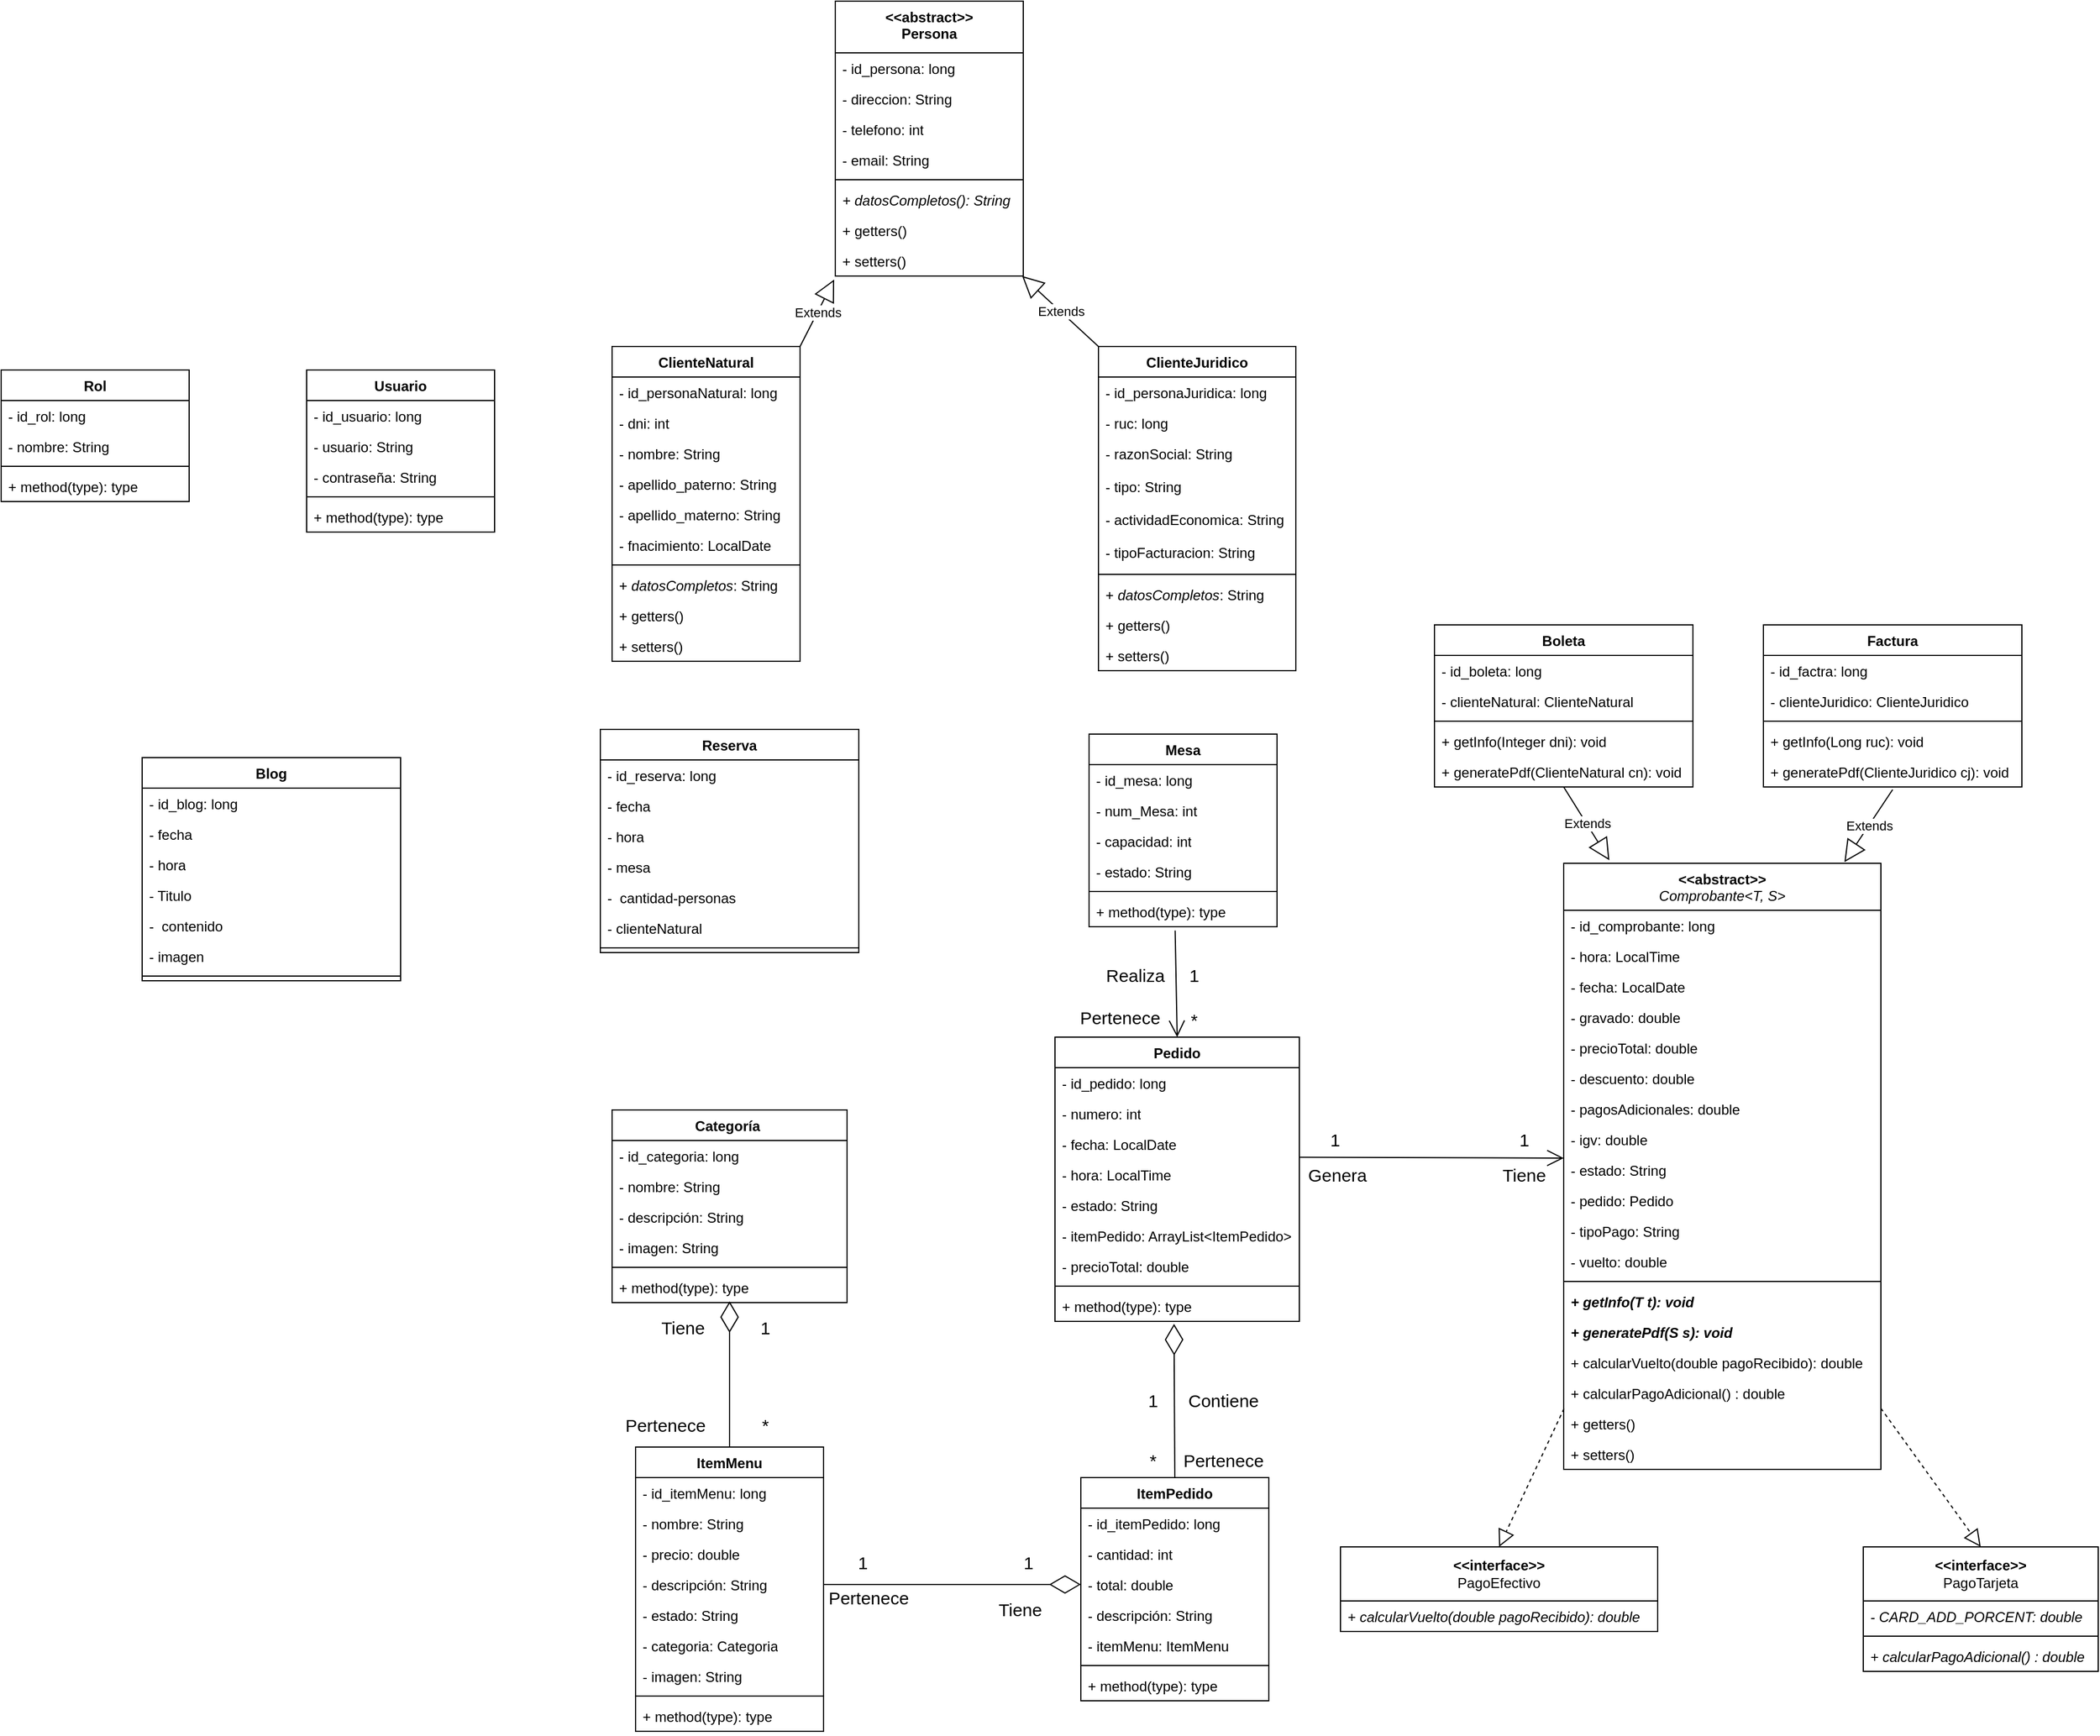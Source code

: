 <mxfile version="24.9.0">
  <diagram name="Página-1" id="WCnMgOE7KUm1dGn3Zfiw">
    <mxGraphModel dx="-2630" dy="-736" grid="1" gridSize="10" guides="1" tooltips="1" connect="1" arrows="1" fold="1" page="1" pageScale="1" pageWidth="827" pageHeight="1169" math="0" shadow="0">
      <root>
        <mxCell id="0" />
        <mxCell id="1" parent="0" />
        <mxCell id="qxjs8HYVO15DPtjFR_uL-2" value="Mesa" style="swimlane;fontStyle=1;align=center;verticalAlign=top;childLayout=stackLayout;horizontal=1;startSize=26;horizontalStack=0;resizeParent=1;resizeParentMax=0;resizeLast=0;collapsible=1;marginBottom=0;whiteSpace=wrap;html=1;" parent="1" vertex="1">
          <mxGeometry x="4786" y="2660" width="160" height="164" as="geometry" />
        </mxCell>
        <mxCell id="BECg5I7x5I3lN43DVKFE-36" value="- id_mesa: long" style="text;strokeColor=none;fillColor=none;align=left;verticalAlign=top;spacingLeft=4;spacingRight=4;overflow=hidden;rotatable=0;points=[[0,0.5],[1,0.5]];portConstraint=eastwest;whiteSpace=wrap;html=1;" parent="qxjs8HYVO15DPtjFR_uL-2" vertex="1">
          <mxGeometry y="26" width="160" height="26" as="geometry" />
        </mxCell>
        <mxCell id="qxjs8HYVO15DPtjFR_uL-3" value="- num_Mesa: int" style="text;strokeColor=none;fillColor=none;align=left;verticalAlign=top;spacingLeft=4;spacingRight=4;overflow=hidden;rotatable=0;points=[[0,0.5],[1,0.5]];portConstraint=eastwest;whiteSpace=wrap;html=1;" parent="qxjs8HYVO15DPtjFR_uL-2" vertex="1">
          <mxGeometry y="52" width="160" height="26" as="geometry" />
        </mxCell>
        <mxCell id="qxjs8HYVO15DPtjFR_uL-4" value="- capacidad: int" style="text;strokeColor=none;fillColor=none;align=left;verticalAlign=top;spacingLeft=4;spacingRight=4;overflow=hidden;rotatable=0;points=[[0,0.5],[1,0.5]];portConstraint=eastwest;whiteSpace=wrap;html=1;" parent="qxjs8HYVO15DPtjFR_uL-2" vertex="1">
          <mxGeometry y="78" width="160" height="26" as="geometry" />
        </mxCell>
        <mxCell id="qxjs8HYVO15DPtjFR_uL-5" value="- estado: String" style="text;strokeColor=none;fillColor=none;align=left;verticalAlign=top;spacingLeft=4;spacingRight=4;overflow=hidden;rotatable=0;points=[[0,0.5],[1,0.5]];portConstraint=eastwest;whiteSpace=wrap;html=1;" parent="qxjs8HYVO15DPtjFR_uL-2" vertex="1">
          <mxGeometry y="104" width="160" height="26" as="geometry" />
        </mxCell>
        <mxCell id="qxjs8HYVO15DPtjFR_uL-6" value="" style="line;strokeWidth=1;fillColor=none;align=left;verticalAlign=middle;spacingTop=-1;spacingLeft=3;spacingRight=3;rotatable=0;labelPosition=right;points=[];portConstraint=eastwest;strokeColor=inherit;" parent="qxjs8HYVO15DPtjFR_uL-2" vertex="1">
          <mxGeometry y="130" width="160" height="8" as="geometry" />
        </mxCell>
        <mxCell id="qxjs8HYVO15DPtjFR_uL-7" value="+ method(type): type" style="text;strokeColor=none;fillColor=none;align=left;verticalAlign=top;spacingLeft=4;spacingRight=4;overflow=hidden;rotatable=0;points=[[0,0.5],[1,0.5]];portConstraint=eastwest;whiteSpace=wrap;html=1;" parent="qxjs8HYVO15DPtjFR_uL-2" vertex="1">
          <mxGeometry y="138" width="160" height="26" as="geometry" />
        </mxCell>
        <mxCell id="qxjs8HYVO15DPtjFR_uL-36" value="Categoría&amp;nbsp;" style="swimlane;fontStyle=1;align=center;verticalAlign=top;childLayout=stackLayout;horizontal=1;startSize=26;horizontalStack=0;resizeParent=1;resizeParentMax=0;resizeLast=0;collapsible=1;marginBottom=0;whiteSpace=wrap;html=1;" parent="1" vertex="1">
          <mxGeometry x="4380" y="2980" width="200" height="164" as="geometry" />
        </mxCell>
        <mxCell id="BECg5I7x5I3lN43DVKFE-38" value="- id_categoria: long" style="text;strokeColor=none;fillColor=none;align=left;verticalAlign=top;spacingLeft=4;spacingRight=4;overflow=hidden;rotatable=0;points=[[0,0.5],[1,0.5]];portConstraint=eastwest;whiteSpace=wrap;html=1;" parent="qxjs8HYVO15DPtjFR_uL-36" vertex="1">
          <mxGeometry y="26" width="200" height="26" as="geometry" />
        </mxCell>
        <mxCell id="qxjs8HYVO15DPtjFR_uL-37" value="- nombre: String" style="text;strokeColor=none;fillColor=none;align=left;verticalAlign=top;spacingLeft=4;spacingRight=4;overflow=hidden;rotatable=0;points=[[0,0.5],[1,0.5]];portConstraint=eastwest;whiteSpace=wrap;html=1;" parent="qxjs8HYVO15DPtjFR_uL-36" vertex="1">
          <mxGeometry y="52" width="200" height="26" as="geometry" />
        </mxCell>
        <mxCell id="qxjs8HYVO15DPtjFR_uL-38" value="- descripción: String" style="text;strokeColor=none;fillColor=none;align=left;verticalAlign=top;spacingLeft=4;spacingRight=4;overflow=hidden;rotatable=0;points=[[0,0.5],[1,0.5]];portConstraint=eastwest;whiteSpace=wrap;html=1;" parent="qxjs8HYVO15DPtjFR_uL-36" vertex="1">
          <mxGeometry y="78" width="200" height="26" as="geometry" />
        </mxCell>
        <mxCell id="qxjs8HYVO15DPtjFR_uL-39" value="- imagen: String" style="text;strokeColor=none;fillColor=none;align=left;verticalAlign=top;spacingLeft=4;spacingRight=4;overflow=hidden;rotatable=0;points=[[0,0.5],[1,0.5]];portConstraint=eastwest;whiteSpace=wrap;html=1;" parent="qxjs8HYVO15DPtjFR_uL-36" vertex="1">
          <mxGeometry y="104" width="200" height="26" as="geometry" />
        </mxCell>
        <mxCell id="qxjs8HYVO15DPtjFR_uL-41" value="" style="line;strokeWidth=1;fillColor=none;align=left;verticalAlign=middle;spacingTop=-1;spacingLeft=3;spacingRight=3;rotatable=0;labelPosition=right;points=[];portConstraint=eastwest;strokeColor=inherit;" parent="qxjs8HYVO15DPtjFR_uL-36" vertex="1">
          <mxGeometry y="130" width="200" height="8" as="geometry" />
        </mxCell>
        <mxCell id="qxjs8HYVO15DPtjFR_uL-42" value="+ method(type): type" style="text;strokeColor=none;fillColor=none;align=left;verticalAlign=top;spacingLeft=4;spacingRight=4;overflow=hidden;rotatable=0;points=[[0,0.5],[1,0.5]];portConstraint=eastwest;whiteSpace=wrap;html=1;" parent="qxjs8HYVO15DPtjFR_uL-36" vertex="1">
          <mxGeometry y="138" width="200" height="26" as="geometry" />
        </mxCell>
        <mxCell id="qxjs8HYVO15DPtjFR_uL-43" value="ItemMenu" style="swimlane;fontStyle=1;align=center;verticalAlign=top;childLayout=stackLayout;horizontal=1;startSize=26;horizontalStack=0;resizeParent=1;resizeParentMax=0;resizeLast=0;collapsible=1;marginBottom=0;whiteSpace=wrap;html=1;" parent="1" vertex="1">
          <mxGeometry x="4400" y="3267" width="160" height="242" as="geometry" />
        </mxCell>
        <mxCell id="BECg5I7x5I3lN43DVKFE-39" value="- id_itemMenu: long" style="text;strokeColor=none;fillColor=none;align=left;verticalAlign=top;spacingLeft=4;spacingRight=4;overflow=hidden;rotatable=0;points=[[0,0.5],[1,0.5]];portConstraint=eastwest;whiteSpace=wrap;html=1;" parent="qxjs8HYVO15DPtjFR_uL-43" vertex="1">
          <mxGeometry y="26" width="160" height="26" as="geometry" />
        </mxCell>
        <mxCell id="qxjs8HYVO15DPtjFR_uL-44" value="- nombre: String" style="text;strokeColor=none;fillColor=none;align=left;verticalAlign=top;spacingLeft=4;spacingRight=4;overflow=hidden;rotatable=0;points=[[0,0.5],[1,0.5]];portConstraint=eastwest;whiteSpace=wrap;html=1;" parent="qxjs8HYVO15DPtjFR_uL-43" vertex="1">
          <mxGeometry y="52" width="160" height="26" as="geometry" />
        </mxCell>
        <mxCell id="qxjs8HYVO15DPtjFR_uL-45" value="- precio: double" style="text;strokeColor=none;fillColor=none;align=left;verticalAlign=top;spacingLeft=4;spacingRight=4;overflow=hidden;rotatable=0;points=[[0,0.5],[1,0.5]];portConstraint=eastwest;whiteSpace=wrap;html=1;" parent="qxjs8HYVO15DPtjFR_uL-43" vertex="1">
          <mxGeometry y="78" width="160" height="26" as="geometry" />
        </mxCell>
        <mxCell id="qxjs8HYVO15DPtjFR_uL-46" value="- descripción: String" style="text;strokeColor=none;fillColor=none;align=left;verticalAlign=top;spacingLeft=4;spacingRight=4;overflow=hidden;rotatable=0;points=[[0,0.5],[1,0.5]];portConstraint=eastwest;whiteSpace=wrap;html=1;" parent="qxjs8HYVO15DPtjFR_uL-43" vertex="1">
          <mxGeometry y="104" width="160" height="26" as="geometry" />
        </mxCell>
        <mxCell id="K_Ksfu4VO-yajQxjg92I-1" value="- estado: String" style="text;strokeColor=none;fillColor=none;align=left;verticalAlign=top;spacingLeft=4;spacingRight=4;overflow=hidden;rotatable=0;points=[[0,0.5],[1,0.5]];portConstraint=eastwest;whiteSpace=wrap;html=1;" parent="qxjs8HYVO15DPtjFR_uL-43" vertex="1">
          <mxGeometry y="130" width="160" height="26" as="geometry" />
        </mxCell>
        <mxCell id="BECg5I7x5I3lN43DVKFE-1" value="- categoria: Categoria" style="text;strokeColor=none;fillColor=none;align=left;verticalAlign=top;spacingLeft=4;spacingRight=4;overflow=hidden;rotatable=0;points=[[0,0.5],[1,0.5]];portConstraint=eastwest;whiteSpace=wrap;html=1;" parent="qxjs8HYVO15DPtjFR_uL-43" vertex="1">
          <mxGeometry y="156" width="160" height="26" as="geometry" />
        </mxCell>
        <mxCell id="qxjs8HYVO15DPtjFR_uL-47" value="- imagen: String" style="text;strokeColor=none;fillColor=none;align=left;verticalAlign=top;spacingLeft=4;spacingRight=4;overflow=hidden;rotatable=0;points=[[0,0.5],[1,0.5]];portConstraint=eastwest;whiteSpace=wrap;html=1;" parent="qxjs8HYVO15DPtjFR_uL-43" vertex="1">
          <mxGeometry y="182" width="160" height="26" as="geometry" />
        </mxCell>
        <mxCell id="qxjs8HYVO15DPtjFR_uL-48" value="" style="line;strokeWidth=1;fillColor=none;align=left;verticalAlign=middle;spacingTop=-1;spacingLeft=3;spacingRight=3;rotatable=0;labelPosition=right;points=[];portConstraint=eastwest;strokeColor=inherit;" parent="qxjs8HYVO15DPtjFR_uL-43" vertex="1">
          <mxGeometry y="208" width="160" height="8" as="geometry" />
        </mxCell>
        <mxCell id="qxjs8HYVO15DPtjFR_uL-49" value="+ method(type): type" style="text;strokeColor=none;fillColor=none;align=left;verticalAlign=top;spacingLeft=4;spacingRight=4;overflow=hidden;rotatable=0;points=[[0,0.5],[1,0.5]];portConstraint=eastwest;whiteSpace=wrap;html=1;" parent="qxjs8HYVO15DPtjFR_uL-43" vertex="1">
          <mxGeometry y="216" width="160" height="26" as="geometry" />
        </mxCell>
        <mxCell id="qxjs8HYVO15DPtjFR_uL-50" value="" style="endArrow=diamondThin;endFill=0;endSize=24;html=1;rounded=0;exitX=0.5;exitY=0;exitDx=0;exitDy=0;entryX=0.5;entryY=0.955;entryDx=0;entryDy=0;entryPerimeter=0;" parent="1" source="qxjs8HYVO15DPtjFR_uL-43" target="qxjs8HYVO15DPtjFR_uL-42" edge="1">
          <mxGeometry width="160" relative="1" as="geometry">
            <mxPoint x="5275" y="3074" as="sourcePoint" />
            <mxPoint x="4480" y="3144" as="targetPoint" />
          </mxGeometry>
        </mxCell>
        <mxCell id="qxjs8HYVO15DPtjFR_uL-51" value="ItemPedido" style="swimlane;fontStyle=1;align=center;verticalAlign=top;childLayout=stackLayout;horizontal=1;startSize=26;horizontalStack=0;resizeParent=1;resizeParentMax=0;resizeLast=0;collapsible=1;marginBottom=0;whiteSpace=wrap;html=1;" parent="1" vertex="1">
          <mxGeometry x="4779" y="3293" width="160" height="190" as="geometry" />
        </mxCell>
        <mxCell id="BECg5I7x5I3lN43DVKFE-40" value="- id_itemPedido: long" style="text;strokeColor=none;fillColor=none;align=left;verticalAlign=top;spacingLeft=4;spacingRight=4;overflow=hidden;rotatable=0;points=[[0,0.5],[1,0.5]];portConstraint=eastwest;whiteSpace=wrap;html=1;" parent="qxjs8HYVO15DPtjFR_uL-51" vertex="1">
          <mxGeometry y="26" width="160" height="26" as="geometry" />
        </mxCell>
        <mxCell id="qxjs8HYVO15DPtjFR_uL-52" value="- cantidad: int" style="text;strokeColor=none;fillColor=none;align=left;verticalAlign=top;spacingLeft=4;spacingRight=4;overflow=hidden;rotatable=0;points=[[0,0.5],[1,0.5]];portConstraint=eastwest;whiteSpace=wrap;html=1;" parent="qxjs8HYVO15DPtjFR_uL-51" vertex="1">
          <mxGeometry y="52" width="160" height="26" as="geometry" />
        </mxCell>
        <mxCell id="qxjs8HYVO15DPtjFR_uL-53" value="- total: double" style="text;strokeColor=none;fillColor=none;align=left;verticalAlign=top;spacingLeft=4;spacingRight=4;overflow=hidden;rotatable=0;points=[[0,0.5],[1,0.5]];portConstraint=eastwest;whiteSpace=wrap;html=1;" parent="qxjs8HYVO15DPtjFR_uL-51" vertex="1">
          <mxGeometry y="78" width="160" height="26" as="geometry" />
        </mxCell>
        <mxCell id="qxjs8HYVO15DPtjFR_uL-54" value="- descripción: String" style="text;strokeColor=none;fillColor=none;align=left;verticalAlign=top;spacingLeft=4;spacingRight=4;overflow=hidden;rotatable=0;points=[[0,0.5],[1,0.5]];portConstraint=eastwest;whiteSpace=wrap;html=1;" parent="qxjs8HYVO15DPtjFR_uL-51" vertex="1">
          <mxGeometry y="104" width="160" height="26" as="geometry" />
        </mxCell>
        <mxCell id="qxjs8HYVO15DPtjFR_uL-55" value="- itemMenu: ItemMenu" style="text;strokeColor=none;fillColor=none;align=left;verticalAlign=top;spacingLeft=4;spacingRight=4;overflow=hidden;rotatable=0;points=[[0,0.5],[1,0.5]];portConstraint=eastwest;whiteSpace=wrap;html=1;" parent="qxjs8HYVO15DPtjFR_uL-51" vertex="1">
          <mxGeometry y="130" width="160" height="26" as="geometry" />
        </mxCell>
        <mxCell id="qxjs8HYVO15DPtjFR_uL-56" value="" style="line;strokeWidth=1;fillColor=none;align=left;verticalAlign=middle;spacingTop=-1;spacingLeft=3;spacingRight=3;rotatable=0;labelPosition=right;points=[];portConstraint=eastwest;strokeColor=inherit;" parent="qxjs8HYVO15DPtjFR_uL-51" vertex="1">
          <mxGeometry y="156" width="160" height="8" as="geometry" />
        </mxCell>
        <mxCell id="qxjs8HYVO15DPtjFR_uL-57" value="+ method(type): type" style="text;strokeColor=none;fillColor=none;align=left;verticalAlign=top;spacingLeft=4;spacingRight=4;overflow=hidden;rotatable=0;points=[[0,0.5],[1,0.5]];portConstraint=eastwest;whiteSpace=wrap;html=1;" parent="qxjs8HYVO15DPtjFR_uL-51" vertex="1">
          <mxGeometry y="164" width="160" height="26" as="geometry" />
        </mxCell>
        <mxCell id="qxjs8HYVO15DPtjFR_uL-58" value="" style="endArrow=diamondThin;endFill=0;endSize=24;html=1;rounded=0;entryX=0;entryY=0.5;entryDx=0;entryDy=0;exitX=1;exitY=0.5;exitDx=0;exitDy=0;" parent="1" source="qxjs8HYVO15DPtjFR_uL-46" target="qxjs8HYVO15DPtjFR_uL-53" edge="1">
          <mxGeometry width="160" relative="1" as="geometry">
            <mxPoint x="4710" y="3384" as="sourcePoint" />
            <mxPoint x="5365" y="3124" as="targetPoint" />
          </mxGeometry>
        </mxCell>
        <mxCell id="qxjs8HYVO15DPtjFR_uL-59" value="Pedido" style="swimlane;fontStyle=1;align=center;verticalAlign=top;childLayout=stackLayout;horizontal=1;startSize=26;horizontalStack=0;resizeParent=1;resizeParentMax=0;resizeLast=0;collapsible=1;marginBottom=0;whiteSpace=wrap;html=1;" parent="1" vertex="1">
          <mxGeometry x="4757" y="2918" width="208" height="242" as="geometry" />
        </mxCell>
        <mxCell id="BECg5I7x5I3lN43DVKFE-41" value="- id_pedido: long" style="text;strokeColor=none;fillColor=none;align=left;verticalAlign=top;spacingLeft=4;spacingRight=4;overflow=hidden;rotatable=0;points=[[0,0.5],[1,0.5]];portConstraint=eastwest;whiteSpace=wrap;html=1;" parent="qxjs8HYVO15DPtjFR_uL-59" vertex="1">
          <mxGeometry y="26" width="208" height="26" as="geometry" />
        </mxCell>
        <mxCell id="qxjs8HYVO15DPtjFR_uL-60" value="- numero: int" style="text;strokeColor=none;fillColor=none;align=left;verticalAlign=top;spacingLeft=4;spacingRight=4;overflow=hidden;rotatable=0;points=[[0,0.5],[1,0.5]];portConstraint=eastwest;whiteSpace=wrap;html=1;" parent="qxjs8HYVO15DPtjFR_uL-59" vertex="1">
          <mxGeometry y="52" width="208" height="26" as="geometry" />
        </mxCell>
        <mxCell id="qxjs8HYVO15DPtjFR_uL-61" value="- fecha: LocalDate" style="text;strokeColor=none;fillColor=none;align=left;verticalAlign=top;spacingLeft=4;spacingRight=4;overflow=hidden;rotatable=0;points=[[0,0.5],[1,0.5]];portConstraint=eastwest;whiteSpace=wrap;html=1;" parent="qxjs8HYVO15DPtjFR_uL-59" vertex="1">
          <mxGeometry y="78" width="208" height="26" as="geometry" />
        </mxCell>
        <mxCell id="BECg5I7x5I3lN43DVKFE-32" value="- hora: LocalTime" style="text;strokeColor=none;fillColor=none;align=left;verticalAlign=top;spacingLeft=4;spacingRight=4;overflow=hidden;rotatable=0;points=[[0,0.5],[1,0.5]];portConstraint=eastwest;whiteSpace=wrap;html=1;" parent="qxjs8HYVO15DPtjFR_uL-59" vertex="1">
          <mxGeometry y="104" width="208" height="26" as="geometry" />
        </mxCell>
        <mxCell id="qxjs8HYVO15DPtjFR_uL-62" value="- estado: String" style="text;strokeColor=none;fillColor=none;align=left;verticalAlign=top;spacingLeft=4;spacingRight=4;overflow=hidden;rotatable=0;points=[[0,0.5],[1,0.5]];portConstraint=eastwest;whiteSpace=wrap;html=1;" parent="qxjs8HYVO15DPtjFR_uL-59" vertex="1">
          <mxGeometry y="130" width="208" height="26" as="geometry" />
        </mxCell>
        <mxCell id="qxjs8HYVO15DPtjFR_uL-63" value="- itemPedido: ArrayList&amp;lt;ItemPedido&amp;gt;" style="text;strokeColor=none;fillColor=none;align=left;verticalAlign=top;spacingLeft=4;spacingRight=4;overflow=hidden;rotatable=0;points=[[0,0.5],[1,0.5]];portConstraint=eastwest;whiteSpace=wrap;html=1;" parent="qxjs8HYVO15DPtjFR_uL-59" vertex="1">
          <mxGeometry y="156" width="208" height="26" as="geometry" />
        </mxCell>
        <mxCell id="qxjs8HYVO15DPtjFR_uL-64" value="- precioTotal: double" style="text;strokeColor=none;fillColor=none;align=left;verticalAlign=top;spacingLeft=4;spacingRight=4;overflow=hidden;rotatable=0;points=[[0,0.5],[1,0.5]];portConstraint=eastwest;whiteSpace=wrap;html=1;" parent="qxjs8HYVO15DPtjFR_uL-59" vertex="1">
          <mxGeometry y="182" width="208" height="26" as="geometry" />
        </mxCell>
        <mxCell id="qxjs8HYVO15DPtjFR_uL-68" value="" style="line;strokeWidth=1;fillColor=none;align=left;verticalAlign=middle;spacingTop=-1;spacingLeft=3;spacingRight=3;rotatable=0;labelPosition=right;points=[];portConstraint=eastwest;strokeColor=inherit;" parent="qxjs8HYVO15DPtjFR_uL-59" vertex="1">
          <mxGeometry y="208" width="208" height="8" as="geometry" />
        </mxCell>
        <mxCell id="qxjs8HYVO15DPtjFR_uL-69" value="+ method(type): type" style="text;strokeColor=none;fillColor=none;align=left;verticalAlign=top;spacingLeft=4;spacingRight=4;overflow=hidden;rotatable=0;points=[[0,0.5],[1,0.5]];portConstraint=eastwest;whiteSpace=wrap;html=1;" parent="qxjs8HYVO15DPtjFR_uL-59" vertex="1">
          <mxGeometry y="216" width="208" height="26" as="geometry" />
        </mxCell>
        <mxCell id="qxjs8HYVO15DPtjFR_uL-84" value="" style="endArrow=diamondThin;endFill=0;endSize=24;html=1;rounded=0;entryX=0.487;entryY=1.08;entryDx=0;entryDy=0;entryPerimeter=0;exitX=0.5;exitY=0;exitDx=0;exitDy=0;" parent="1" source="qxjs8HYVO15DPtjFR_uL-51" target="qxjs8HYVO15DPtjFR_uL-69" edge="1">
          <mxGeometry width="160" relative="1" as="geometry">
            <mxPoint x="5053" y="3216" as="sourcePoint" />
            <mxPoint x="4895" y="3216" as="targetPoint" />
          </mxGeometry>
        </mxCell>
        <mxCell id="qxjs8HYVO15DPtjFR_uL-85" value="" style="endArrow=open;endFill=1;endSize=12;html=1;rounded=0;exitX=0.998;exitY=0.932;exitDx=0;exitDy=0;entryX=0;entryY=0.114;entryDx=0;entryDy=0;entryPerimeter=0;exitPerimeter=0;" parent="1" source="qxjs8HYVO15DPtjFR_uL-61" target="kS3rlT_N1TweqgwgZC3k-108" edge="1">
          <mxGeometry width="160" relative="1" as="geometry">
            <mxPoint x="5110" y="3020" as="sourcePoint" />
            <mxPoint x="5120" y="3062" as="targetPoint" />
          </mxGeometry>
        </mxCell>
        <mxCell id="qxjs8HYVO15DPtjFR_uL-90" value="Tiene" style="text;html=1;align=center;verticalAlign=middle;resizable=0;points=[];autosize=1;strokeColor=none;fillColor=none;strokeWidth=3;fontSize=15;" parent="1" vertex="1">
          <mxGeometry x="4410" y="3150" width="60" height="30" as="geometry" />
        </mxCell>
        <mxCell id="qxjs8HYVO15DPtjFR_uL-91" value="1" style="text;html=1;align=center;verticalAlign=middle;resizable=0;points=[];autosize=1;strokeColor=none;fillColor=none;strokeWidth=3;fontSize=15;" parent="1" vertex="1">
          <mxGeometry x="4495" y="3150" width="30" height="30" as="geometry" />
        </mxCell>
        <mxCell id="qxjs8HYVO15DPtjFR_uL-92" value="Pertenece" style="text;html=1;align=center;verticalAlign=middle;resizable=0;points=[];autosize=1;strokeColor=none;fillColor=none;strokeWidth=3;fontSize=15;" parent="1" vertex="1">
          <mxGeometry x="4380" y="3233" width="90" height="30" as="geometry" />
        </mxCell>
        <mxCell id="qxjs8HYVO15DPtjFR_uL-93" value="*" style="text;html=1;align=center;verticalAlign=middle;resizable=0;points=[];autosize=1;strokeColor=none;fillColor=none;strokeWidth=3;fontSize=15;" parent="1" vertex="1">
          <mxGeometry x="4495" y="3233" width="30" height="30" as="geometry" />
        </mxCell>
        <mxCell id="qxjs8HYVO15DPtjFR_uL-94" value="Tiene" style="text;html=1;align=center;verticalAlign=middle;resizable=0;points=[];autosize=1;strokeColor=none;fillColor=none;strokeWidth=3;fontSize=15;" parent="1" vertex="1">
          <mxGeometry x="5126" y="3020" width="60" height="30" as="geometry" />
        </mxCell>
        <mxCell id="qxjs8HYVO15DPtjFR_uL-95" value="1" style="text;html=1;align=center;verticalAlign=middle;resizable=0;points=[];autosize=1;strokeColor=none;fillColor=none;strokeWidth=3;fontSize=15;" parent="1" vertex="1">
          <mxGeometry x="5141" y="2990" width="30" height="30" as="geometry" />
        </mxCell>
        <mxCell id="qxjs8HYVO15DPtjFR_uL-96" value="Genera" style="text;html=1;align=center;verticalAlign=middle;resizable=0;points=[];autosize=1;strokeColor=none;fillColor=none;strokeWidth=3;fontSize=15;" parent="1" vertex="1">
          <mxGeometry x="4962" y="3020" width="70" height="30" as="geometry" />
        </mxCell>
        <mxCell id="qxjs8HYVO15DPtjFR_uL-97" value="1" style="text;html=1;align=center;verticalAlign=middle;resizable=0;points=[];autosize=1;strokeColor=none;fillColor=none;strokeWidth=3;fontSize=15;" parent="1" vertex="1">
          <mxGeometry x="4980" y="2990" width="30" height="30" as="geometry" />
        </mxCell>
        <mxCell id="qxjs8HYVO15DPtjFR_uL-98" value="Pertenece" style="text;html=1;align=center;verticalAlign=middle;resizable=0;points=[];autosize=1;strokeColor=none;fillColor=none;strokeWidth=3;fontSize=15;" parent="1" vertex="1">
          <mxGeometry x="4553" y="3380" width="90" height="30" as="geometry" />
        </mxCell>
        <mxCell id="qxjs8HYVO15DPtjFR_uL-99" value="1" style="text;html=1;align=center;verticalAlign=middle;resizable=0;points=[];autosize=1;strokeColor=none;fillColor=none;strokeWidth=3;fontSize=15;" parent="1" vertex="1">
          <mxGeometry x="4578" y="3350" width="30" height="30" as="geometry" />
        </mxCell>
        <mxCell id="qxjs8HYVO15DPtjFR_uL-100" value="Tiene" style="text;html=1;align=center;verticalAlign=middle;resizable=0;points=[];autosize=1;strokeColor=none;fillColor=none;strokeWidth=3;fontSize=15;" parent="1" vertex="1">
          <mxGeometry x="4697" y="3390" width="60" height="30" as="geometry" />
        </mxCell>
        <mxCell id="qxjs8HYVO15DPtjFR_uL-101" value="1" style="text;html=1;align=center;verticalAlign=middle;resizable=0;points=[];autosize=1;strokeColor=none;fillColor=none;strokeWidth=3;fontSize=15;" parent="1" vertex="1">
          <mxGeometry x="4719" y="3350" width="30" height="30" as="geometry" />
        </mxCell>
        <mxCell id="qxjs8HYVO15DPtjFR_uL-102" value="Pertenece" style="text;html=1;align=center;verticalAlign=middle;resizable=0;points=[];autosize=1;strokeColor=none;fillColor=none;strokeWidth=3;fontSize=15;" parent="1" vertex="1">
          <mxGeometry x="4855" y="3263" width="90" height="30" as="geometry" />
        </mxCell>
        <mxCell id="qxjs8HYVO15DPtjFR_uL-103" value="*" style="text;html=1;align=center;verticalAlign=middle;resizable=0;points=[];autosize=1;strokeColor=none;fillColor=none;strokeWidth=3;fontSize=15;" parent="1" vertex="1">
          <mxGeometry x="4825" y="3263" width="30" height="30" as="geometry" />
        </mxCell>
        <mxCell id="qxjs8HYVO15DPtjFR_uL-104" value="1" style="text;html=1;align=center;verticalAlign=middle;resizable=0;points=[];autosize=1;strokeColor=none;fillColor=none;strokeWidth=3;fontSize=15;" parent="1" vertex="1">
          <mxGeometry x="4825" y="3212" width="30" height="30" as="geometry" />
        </mxCell>
        <mxCell id="qxjs8HYVO15DPtjFR_uL-105" value="Contiene" style="text;html=1;align=center;verticalAlign=middle;resizable=0;points=[];autosize=1;strokeColor=none;fillColor=none;strokeWidth=3;fontSize=15;" parent="1" vertex="1">
          <mxGeometry x="4860" y="3212" width="80" height="30" as="geometry" />
        </mxCell>
        <mxCell id="qxjs8HYVO15DPtjFR_uL-106" value="Pertenece" style="text;html=1;align=center;verticalAlign=middle;resizable=0;points=[];autosize=1;strokeColor=none;fillColor=none;strokeWidth=3;fontSize=15;" parent="1" vertex="1">
          <mxGeometry x="4767" y="2886" width="90" height="30" as="geometry" />
        </mxCell>
        <mxCell id="qxjs8HYVO15DPtjFR_uL-107" value="*" style="text;html=1;align=center;verticalAlign=middle;resizable=0;points=[];autosize=1;strokeColor=none;fillColor=none;strokeWidth=3;fontSize=15;" parent="1" vertex="1">
          <mxGeometry x="4860" y="2888" width="30" height="30" as="geometry" />
        </mxCell>
        <mxCell id="qxjs8HYVO15DPtjFR_uL-108" value="Realiza" style="text;html=1;align=center;verticalAlign=middle;resizable=0;points=[];autosize=1;strokeColor=none;fillColor=none;strokeWidth=3;fontSize=15;" parent="1" vertex="1">
          <mxGeometry x="4790" y="2850" width="70" height="30" as="geometry" />
        </mxCell>
        <mxCell id="qxjs8HYVO15DPtjFR_uL-109" value="1" style="text;html=1;align=center;verticalAlign=middle;resizable=0;points=[];autosize=1;strokeColor=none;fillColor=none;strokeWidth=3;fontSize=15;" parent="1" vertex="1">
          <mxGeometry x="4860" y="2850" width="30" height="30" as="geometry" />
        </mxCell>
        <mxCell id="kS3rlT_N1TweqgwgZC3k-11" value="&amp;lt;&amp;lt;abstract&amp;gt;&amp;gt;&lt;div&gt;Persona&lt;/div&gt;" style="swimlane;fontStyle=1;align=center;verticalAlign=top;childLayout=stackLayout;horizontal=1;startSize=44;horizontalStack=0;resizeParent=1;resizeParentMax=0;resizeLast=0;collapsible=1;marginBottom=0;whiteSpace=wrap;html=1;" parent="1" vertex="1">
          <mxGeometry x="4570" y="2036" width="160" height="234" as="geometry" />
        </mxCell>
        <mxCell id="kS3rlT_N1TweqgwgZC3k-12" value="- id_persona: long" style="text;strokeColor=none;fillColor=none;align=left;verticalAlign=top;spacingLeft=4;spacingRight=4;overflow=hidden;rotatable=0;points=[[0,0.5],[1,0.5]];portConstraint=eastwest;whiteSpace=wrap;html=1;" parent="kS3rlT_N1TweqgwgZC3k-11" vertex="1">
          <mxGeometry y="44" width="160" height="26" as="geometry" />
        </mxCell>
        <mxCell id="kS3rlT_N1TweqgwgZC3k-17" value="- direccion: String" style="text;strokeColor=none;fillColor=none;align=left;verticalAlign=top;spacingLeft=4;spacingRight=4;overflow=hidden;rotatable=0;points=[[0,0.5],[1,0.5]];portConstraint=eastwest;whiteSpace=wrap;html=1;" parent="kS3rlT_N1TweqgwgZC3k-11" vertex="1">
          <mxGeometry y="70" width="160" height="26" as="geometry" />
        </mxCell>
        <mxCell id="kS3rlT_N1TweqgwgZC3k-19" value="- telefono: int" style="text;strokeColor=none;fillColor=none;align=left;verticalAlign=top;spacingLeft=4;spacingRight=4;overflow=hidden;rotatable=0;points=[[0,0.5],[1,0.5]];portConstraint=eastwest;whiteSpace=wrap;html=1;" parent="kS3rlT_N1TweqgwgZC3k-11" vertex="1">
          <mxGeometry y="96" width="160" height="26" as="geometry" />
        </mxCell>
        <mxCell id="kS3rlT_N1TweqgwgZC3k-20" value="- email: String" style="text;strokeColor=none;fillColor=none;align=left;verticalAlign=top;spacingLeft=4;spacingRight=4;overflow=hidden;rotatable=0;points=[[0,0.5],[1,0.5]];portConstraint=eastwest;whiteSpace=wrap;html=1;" parent="kS3rlT_N1TweqgwgZC3k-11" vertex="1">
          <mxGeometry y="122" width="160" height="26" as="geometry" />
        </mxCell>
        <mxCell id="kS3rlT_N1TweqgwgZC3k-21" value="" style="line;strokeWidth=1;fillColor=none;align=left;verticalAlign=middle;spacingTop=-1;spacingLeft=3;spacingRight=3;rotatable=0;labelPosition=right;points=[];portConstraint=eastwest;strokeColor=inherit;" parent="kS3rlT_N1TweqgwgZC3k-11" vertex="1">
          <mxGeometry y="148" width="160" height="8" as="geometry" />
        </mxCell>
        <mxCell id="kS3rlT_N1TweqgwgZC3k-33" value="&lt;i&gt;+ datosCompletos(): String&lt;/i&gt;" style="text;strokeColor=none;fillColor=none;align=left;verticalAlign=top;spacingLeft=4;spacingRight=4;overflow=hidden;rotatable=0;points=[[0,0.5],[1,0.5]];portConstraint=eastwest;whiteSpace=wrap;html=1;" parent="kS3rlT_N1TweqgwgZC3k-11" vertex="1">
          <mxGeometry y="156" width="160" height="26" as="geometry" />
        </mxCell>
        <mxCell id="kS3rlT_N1TweqgwgZC3k-24" value="+ getters()" style="text;strokeColor=none;fillColor=none;align=left;verticalAlign=top;spacingLeft=4;spacingRight=4;overflow=hidden;rotatable=0;points=[[0,0.5],[1,0.5]];portConstraint=eastwest;whiteSpace=wrap;html=1;" parent="kS3rlT_N1TweqgwgZC3k-11" vertex="1">
          <mxGeometry y="182" width="160" height="26" as="geometry" />
        </mxCell>
        <mxCell id="kS3rlT_N1TweqgwgZC3k-25" value="+ setters()" style="text;strokeColor=none;fillColor=none;align=left;verticalAlign=top;spacingLeft=4;spacingRight=4;overflow=hidden;rotatable=0;points=[[0,0.5],[1,0.5]];portConstraint=eastwest;whiteSpace=wrap;html=1;" parent="kS3rlT_N1TweqgwgZC3k-11" vertex="1">
          <mxGeometry y="208" width="160" height="26" as="geometry" />
        </mxCell>
        <mxCell id="kS3rlT_N1TweqgwgZC3k-26" value="ClienteJuridico" style="swimlane;fontStyle=1;align=center;verticalAlign=top;childLayout=stackLayout;horizontal=1;startSize=26;horizontalStack=0;resizeParent=1;resizeParentMax=0;resizeLast=0;collapsible=1;marginBottom=0;whiteSpace=wrap;html=1;" parent="1" vertex="1">
          <mxGeometry x="4794" y="2330" width="168" height="276" as="geometry" />
        </mxCell>
        <mxCell id="kS3rlT_N1TweqgwgZC3k-27" value="- id_personaJuridica: long" style="text;strokeColor=none;fillColor=none;align=left;verticalAlign=top;spacingLeft=4;spacingRight=4;overflow=hidden;rotatable=0;points=[[0,0.5],[1,0.5]];portConstraint=eastwest;whiteSpace=wrap;html=1;" parent="kS3rlT_N1TweqgwgZC3k-26" vertex="1">
          <mxGeometry y="26" width="168" height="26" as="geometry" />
        </mxCell>
        <mxCell id="kS3rlT_N1TweqgwgZC3k-60" value="- ruc: long" style="text;strokeColor=none;fillColor=none;align=left;verticalAlign=top;spacingLeft=4;spacingRight=4;overflow=hidden;rotatable=0;points=[[0,0.5],[1,0.5]];portConstraint=eastwest;whiteSpace=wrap;html=1;" parent="kS3rlT_N1TweqgwgZC3k-26" vertex="1">
          <mxGeometry y="52" width="168" height="26" as="geometry" />
        </mxCell>
        <mxCell id="kS3rlT_N1TweqgwgZC3k-61" value="- razonSocial: String" style="text;strokeColor=none;fillColor=none;align=left;verticalAlign=top;spacingLeft=4;spacingRight=4;overflow=hidden;rotatable=0;points=[[0,0.5],[1,0.5]];portConstraint=eastwest;whiteSpace=wrap;html=1;" parent="kS3rlT_N1TweqgwgZC3k-26" vertex="1">
          <mxGeometry y="78" width="168" height="28" as="geometry" />
        </mxCell>
        <mxCell id="kS3rlT_N1TweqgwgZC3k-62" value="- tipo: String" style="text;strokeColor=none;fillColor=none;align=left;verticalAlign=top;spacingLeft=4;spacingRight=4;overflow=hidden;rotatable=0;points=[[0,0.5],[1,0.5]];portConstraint=eastwest;whiteSpace=wrap;html=1;" parent="kS3rlT_N1TweqgwgZC3k-26" vertex="1">
          <mxGeometry y="106" width="168" height="28" as="geometry" />
        </mxCell>
        <mxCell id="kS3rlT_N1TweqgwgZC3k-63" value="- actividadEconomica: String" style="text;strokeColor=none;fillColor=none;align=left;verticalAlign=top;spacingLeft=4;spacingRight=4;overflow=hidden;rotatable=0;points=[[0,0.5],[1,0.5]];portConstraint=eastwest;whiteSpace=wrap;html=1;" parent="kS3rlT_N1TweqgwgZC3k-26" vertex="1">
          <mxGeometry y="134" width="168" height="28" as="geometry" />
        </mxCell>
        <mxCell id="kS3rlT_N1TweqgwgZC3k-64" value="- tipoFacturacion: String" style="text;strokeColor=none;fillColor=none;align=left;verticalAlign=top;spacingLeft=4;spacingRight=4;overflow=hidden;rotatable=0;points=[[0,0.5],[1,0.5]];portConstraint=eastwest;whiteSpace=wrap;html=1;" parent="kS3rlT_N1TweqgwgZC3k-26" vertex="1">
          <mxGeometry y="162" width="168" height="28" as="geometry" />
        </mxCell>
        <mxCell id="kS3rlT_N1TweqgwgZC3k-31" value="" style="line;strokeWidth=1;fillColor=none;align=left;verticalAlign=middle;spacingTop=-1;spacingLeft=3;spacingRight=3;rotatable=0;labelPosition=right;points=[];portConstraint=eastwest;strokeColor=inherit;" parent="kS3rlT_N1TweqgwgZC3k-26" vertex="1">
          <mxGeometry y="190" width="168" height="8" as="geometry" />
        </mxCell>
        <mxCell id="kS3rlT_N1TweqgwgZC3k-32" value="+&amp;nbsp;&lt;i&gt;datosCompletos&lt;/i&gt;: String" style="text;strokeColor=none;fillColor=none;align=left;verticalAlign=top;spacingLeft=4;spacingRight=4;overflow=hidden;rotatable=0;points=[[0,0.5],[1,0.5]];portConstraint=eastwest;whiteSpace=wrap;html=1;" parent="kS3rlT_N1TweqgwgZC3k-26" vertex="1">
          <mxGeometry y="198" width="168" height="26" as="geometry" />
        </mxCell>
        <mxCell id="kS3rlT_N1TweqgwgZC3k-65" value="+ getters()" style="text;strokeColor=none;fillColor=none;align=left;verticalAlign=top;spacingLeft=4;spacingRight=4;overflow=hidden;rotatable=0;points=[[0,0.5],[1,0.5]];portConstraint=eastwest;whiteSpace=wrap;html=1;" parent="kS3rlT_N1TweqgwgZC3k-26" vertex="1">
          <mxGeometry y="224" width="168" height="26" as="geometry" />
        </mxCell>
        <mxCell id="kS3rlT_N1TweqgwgZC3k-66" value="+ setters()" style="text;strokeColor=none;fillColor=none;align=left;verticalAlign=top;spacingLeft=4;spacingRight=4;overflow=hidden;rotatable=0;points=[[0,0.5],[1,0.5]];portConstraint=eastwest;whiteSpace=wrap;html=1;" parent="kS3rlT_N1TweqgwgZC3k-26" vertex="1">
          <mxGeometry y="250" width="168" height="26" as="geometry" />
        </mxCell>
        <mxCell id="kS3rlT_N1TweqgwgZC3k-34" value="ClienteNatural" style="swimlane;fontStyle=1;align=center;verticalAlign=top;childLayout=stackLayout;horizontal=1;startSize=26;horizontalStack=0;resizeParent=1;resizeParentMax=0;resizeLast=0;collapsible=1;marginBottom=0;whiteSpace=wrap;html=1;" parent="1" vertex="1">
          <mxGeometry x="4380" y="2330" width="160" height="268" as="geometry" />
        </mxCell>
        <mxCell id="kS3rlT_N1TweqgwgZC3k-35" value="- id_personaNatural: long" style="text;strokeColor=none;fillColor=none;align=left;verticalAlign=top;spacingLeft=4;spacingRight=4;overflow=hidden;rotatable=0;points=[[0,0.5],[1,0.5]];portConstraint=eastwest;whiteSpace=wrap;html=1;" parent="kS3rlT_N1TweqgwgZC3k-34" vertex="1">
          <mxGeometry y="26" width="160" height="26" as="geometry" />
        </mxCell>
        <mxCell id="kS3rlT_N1TweqgwgZC3k-13" value="- dni: int" style="text;strokeColor=none;fillColor=none;align=left;verticalAlign=top;spacingLeft=4;spacingRight=4;overflow=hidden;rotatable=0;points=[[0,0.5],[1,0.5]];portConstraint=eastwest;whiteSpace=wrap;html=1;" parent="kS3rlT_N1TweqgwgZC3k-34" vertex="1">
          <mxGeometry y="52" width="160" height="26" as="geometry" />
        </mxCell>
        <mxCell id="kS3rlT_N1TweqgwgZC3k-14" value="- nombre: String" style="text;strokeColor=none;fillColor=none;align=left;verticalAlign=top;spacingLeft=4;spacingRight=4;overflow=hidden;rotatable=0;points=[[0,0.5],[1,0.5]];portConstraint=eastwest;whiteSpace=wrap;html=1;" parent="kS3rlT_N1TweqgwgZC3k-34" vertex="1">
          <mxGeometry y="78" width="160" height="26" as="geometry" />
        </mxCell>
        <mxCell id="kS3rlT_N1TweqgwgZC3k-15" value="- apellido_paterno: String" style="text;strokeColor=none;fillColor=none;align=left;verticalAlign=top;spacingLeft=4;spacingRight=4;overflow=hidden;rotatable=0;points=[[0,0.5],[1,0.5]];portConstraint=eastwest;whiteSpace=wrap;html=1;" parent="kS3rlT_N1TweqgwgZC3k-34" vertex="1">
          <mxGeometry y="104" width="160" height="26" as="geometry" />
        </mxCell>
        <mxCell id="kS3rlT_N1TweqgwgZC3k-16" value="- apellido_materno: String" style="text;strokeColor=none;fillColor=none;align=left;verticalAlign=top;spacingLeft=4;spacingRight=4;overflow=hidden;rotatable=0;points=[[0,0.5],[1,0.5]];portConstraint=eastwest;whiteSpace=wrap;html=1;" parent="kS3rlT_N1TweqgwgZC3k-34" vertex="1">
          <mxGeometry y="130" width="160" height="26" as="geometry" />
        </mxCell>
        <mxCell id="kS3rlT_N1TweqgwgZC3k-18" value="- fnacimiento: LocalDate" style="text;strokeColor=none;fillColor=none;align=left;verticalAlign=top;spacingLeft=4;spacingRight=4;overflow=hidden;rotatable=0;points=[[0,0.5],[1,0.5]];portConstraint=eastwest;whiteSpace=wrap;html=1;" parent="kS3rlT_N1TweqgwgZC3k-34" vertex="1">
          <mxGeometry y="156" width="160" height="26" as="geometry" />
        </mxCell>
        <mxCell id="kS3rlT_N1TweqgwgZC3k-36" value="" style="line;strokeWidth=1;fillColor=none;align=left;verticalAlign=middle;spacingTop=-1;spacingLeft=3;spacingRight=3;rotatable=0;labelPosition=right;points=[];portConstraint=eastwest;strokeColor=inherit;" parent="kS3rlT_N1TweqgwgZC3k-34" vertex="1">
          <mxGeometry y="182" width="160" height="8" as="geometry" />
        </mxCell>
        <mxCell id="kS3rlT_N1TweqgwgZC3k-37" value="+&amp;nbsp;&lt;i&gt;datosCompletos&lt;/i&gt;: String" style="text;strokeColor=none;fillColor=none;align=left;verticalAlign=top;spacingLeft=4;spacingRight=4;overflow=hidden;rotatable=0;points=[[0,0.5],[1,0.5]];portConstraint=eastwest;whiteSpace=wrap;html=1;" parent="kS3rlT_N1TweqgwgZC3k-34" vertex="1">
          <mxGeometry y="190" width="160" height="26" as="geometry" />
        </mxCell>
        <mxCell id="kS3rlT_N1TweqgwgZC3k-194" value="+ getters()" style="text;strokeColor=none;fillColor=none;align=left;verticalAlign=top;spacingLeft=4;spacingRight=4;overflow=hidden;rotatable=0;points=[[0,0.5],[1,0.5]];portConstraint=eastwest;whiteSpace=wrap;html=1;" parent="kS3rlT_N1TweqgwgZC3k-34" vertex="1">
          <mxGeometry y="216" width="160" height="26" as="geometry" />
        </mxCell>
        <mxCell id="kS3rlT_N1TweqgwgZC3k-195" value="+ setters()" style="text;strokeColor=none;fillColor=none;align=left;verticalAlign=top;spacingLeft=4;spacingRight=4;overflow=hidden;rotatable=0;points=[[0,0.5],[1,0.5]];portConstraint=eastwest;whiteSpace=wrap;html=1;" parent="kS3rlT_N1TweqgwgZC3k-34" vertex="1">
          <mxGeometry y="242" width="160" height="26" as="geometry" />
        </mxCell>
        <mxCell id="kS3rlT_N1TweqgwgZC3k-77" value="Extends" style="endArrow=block;endSize=16;endFill=0;html=1;rounded=0;exitX=1;exitY=0;exitDx=0;exitDy=0;entryX=-0.006;entryY=1.115;entryDx=0;entryDy=0;entryPerimeter=0;" parent="1" source="kS3rlT_N1TweqgwgZC3k-34" target="kS3rlT_N1TweqgwgZC3k-25" edge="1">
          <mxGeometry width="160" relative="1" as="geometry">
            <mxPoint x="4533.5" y="2385" as="sourcePoint" />
            <mxPoint x="4686.5" y="2346" as="targetPoint" />
          </mxGeometry>
        </mxCell>
        <mxCell id="kS3rlT_N1TweqgwgZC3k-80" value="Extends" style="endArrow=block;endSize=16;endFill=0;html=1;rounded=0;exitX=0;exitY=0;exitDx=0;exitDy=0;entryX=0.994;entryY=1;entryDx=0;entryDy=0;entryPerimeter=0;" parent="1" source="kS3rlT_N1TweqgwgZC3k-26" target="kS3rlT_N1TweqgwgZC3k-25" edge="1">
          <mxGeometry width="160" relative="1" as="geometry">
            <mxPoint x="4334" y="2586" as="sourcePoint" />
            <mxPoint x="4384" y="2546" as="targetPoint" />
          </mxGeometry>
        </mxCell>
        <mxCell id="kS3rlT_N1TweqgwgZC3k-100" value="&lt;div&gt;&amp;lt;&amp;lt;abstract&amp;gt;&amp;gt;&lt;/div&gt;&lt;span style=&quot;font-weight: normal;&quot;&gt;&lt;i&gt;Comprobante&lt;/i&gt;&lt;/span&gt;&lt;span style=&quot;font-weight: 400;&quot;&gt;&lt;i&gt;&amp;lt;T, S&amp;gt;&lt;/i&gt;&lt;/span&gt;&lt;div&gt;&lt;br&gt;&lt;/div&gt;" style="swimlane;fontStyle=1;align=center;verticalAlign=top;childLayout=stackLayout;horizontal=1;startSize=40;horizontalStack=0;resizeParent=1;resizeParentMax=0;resizeLast=0;collapsible=1;marginBottom=0;whiteSpace=wrap;html=1;" parent="1" vertex="1">
          <mxGeometry x="5190" y="2770" width="270" height="516" as="geometry" />
        </mxCell>
        <mxCell id="kS3rlT_N1TweqgwgZC3k-101" value="- id_comprobante: long" style="text;strokeColor=none;fillColor=none;align=left;verticalAlign=top;spacingLeft=4;spacingRight=4;overflow=hidden;rotatable=0;points=[[0,0.5],[1,0.5]];portConstraint=eastwest;whiteSpace=wrap;html=1;" parent="kS3rlT_N1TweqgwgZC3k-100" vertex="1">
          <mxGeometry y="40" width="270" height="26" as="geometry" />
        </mxCell>
        <mxCell id="kS3rlT_N1TweqgwgZC3k-102" value="- hora: LocalTime" style="text;strokeColor=none;fillColor=none;align=left;verticalAlign=top;spacingLeft=4;spacingRight=4;overflow=hidden;rotatable=0;points=[[0,0.5],[1,0.5]];portConstraint=eastwest;whiteSpace=wrap;html=1;" parent="kS3rlT_N1TweqgwgZC3k-100" vertex="1">
          <mxGeometry y="66" width="270" height="26" as="geometry" />
        </mxCell>
        <mxCell id="kS3rlT_N1TweqgwgZC3k-103" value="- fecha: LocalDate" style="text;strokeColor=none;fillColor=none;align=left;verticalAlign=top;spacingLeft=4;spacingRight=4;overflow=hidden;rotatable=0;points=[[0,0.5],[1,0.5]];portConstraint=eastwest;whiteSpace=wrap;html=1;" parent="kS3rlT_N1TweqgwgZC3k-100" vertex="1">
          <mxGeometry y="92" width="270" height="26" as="geometry" />
        </mxCell>
        <mxCell id="kS3rlT_N1TweqgwgZC3k-104" value="- gravado: double" style="text;strokeColor=none;fillColor=none;align=left;verticalAlign=top;spacingLeft=4;spacingRight=4;overflow=hidden;rotatable=0;points=[[0,0.5],[1,0.5]];portConstraint=eastwest;whiteSpace=wrap;html=1;" parent="kS3rlT_N1TweqgwgZC3k-100" vertex="1">
          <mxGeometry y="118" width="270" height="26" as="geometry" />
        </mxCell>
        <mxCell id="kS3rlT_N1TweqgwgZC3k-105" value="- precioTotal: double" style="text;strokeColor=none;fillColor=none;align=left;verticalAlign=top;spacingLeft=4;spacingRight=4;overflow=hidden;rotatable=0;points=[[0,0.5],[1,0.5]];portConstraint=eastwest;whiteSpace=wrap;html=1;" parent="kS3rlT_N1TweqgwgZC3k-100" vertex="1">
          <mxGeometry y="144" width="270" height="26" as="geometry" />
        </mxCell>
        <mxCell id="kS3rlT_N1TweqgwgZC3k-106" value="- descuento: double" style="text;strokeColor=none;fillColor=none;align=left;verticalAlign=top;spacingLeft=4;spacingRight=4;overflow=hidden;rotatable=0;points=[[0,0.5],[1,0.5]];portConstraint=eastwest;whiteSpace=wrap;html=1;" parent="kS3rlT_N1TweqgwgZC3k-100" vertex="1">
          <mxGeometry y="170" width="270" height="26" as="geometry" />
        </mxCell>
        <mxCell id="kS3rlT_N1TweqgwgZC3k-140" value="- pagosAdicionales: double" style="text;strokeColor=none;fillColor=none;align=left;verticalAlign=top;spacingLeft=4;spacingRight=4;overflow=hidden;rotatable=0;points=[[0,0.5],[1,0.5]];portConstraint=eastwest;whiteSpace=wrap;html=1;" parent="kS3rlT_N1TweqgwgZC3k-100" vertex="1">
          <mxGeometry y="196" width="270" height="26" as="geometry" />
        </mxCell>
        <mxCell id="kS3rlT_N1TweqgwgZC3k-107" value="- igv: double" style="text;strokeColor=none;fillColor=none;align=left;verticalAlign=top;spacingLeft=4;spacingRight=4;overflow=hidden;rotatable=0;points=[[0,0.5],[1,0.5]];portConstraint=eastwest;whiteSpace=wrap;html=1;" parent="kS3rlT_N1TweqgwgZC3k-100" vertex="1">
          <mxGeometry y="222" width="270" height="26" as="geometry" />
        </mxCell>
        <mxCell id="kS3rlT_N1TweqgwgZC3k-108" value="- estado: String" style="text;strokeColor=none;fillColor=none;align=left;verticalAlign=top;spacingLeft=4;spacingRight=4;overflow=hidden;rotatable=0;points=[[0,0.5],[1,0.5]];portConstraint=eastwest;whiteSpace=wrap;html=1;" parent="kS3rlT_N1TweqgwgZC3k-100" vertex="1">
          <mxGeometry y="248" width="270" height="26" as="geometry" />
        </mxCell>
        <mxCell id="kS3rlT_N1TweqgwgZC3k-109" value="- pedido: Pedido" style="text;strokeColor=none;fillColor=none;align=left;verticalAlign=top;spacingLeft=4;spacingRight=4;overflow=hidden;rotatable=0;points=[[0,0.5],[1,0.5]];portConstraint=eastwest;whiteSpace=wrap;html=1;" parent="kS3rlT_N1TweqgwgZC3k-100" vertex="1">
          <mxGeometry y="274" width="270" height="26" as="geometry" />
        </mxCell>
        <mxCell id="kS3rlT_N1TweqgwgZC3k-142" value="- tipoPago: String" style="text;strokeColor=none;fillColor=none;align=left;verticalAlign=top;spacingLeft=4;spacingRight=4;overflow=hidden;rotatable=0;points=[[0,0.5],[1,0.5]];portConstraint=eastwest;whiteSpace=wrap;html=1;" parent="kS3rlT_N1TweqgwgZC3k-100" vertex="1">
          <mxGeometry y="300" width="270" height="26" as="geometry" />
        </mxCell>
        <mxCell id="kS3rlT_N1TweqgwgZC3k-143" value="- vuelto: double" style="text;strokeColor=none;fillColor=none;align=left;verticalAlign=top;spacingLeft=4;spacingRight=4;overflow=hidden;rotatable=0;points=[[0,0.5],[1,0.5]];portConstraint=eastwest;whiteSpace=wrap;html=1;" parent="kS3rlT_N1TweqgwgZC3k-100" vertex="1">
          <mxGeometry y="326" width="270" height="26" as="geometry" />
        </mxCell>
        <mxCell id="kS3rlT_N1TweqgwgZC3k-111" value="" style="line;strokeWidth=1;fillColor=none;align=left;verticalAlign=middle;spacingTop=-1;spacingLeft=3;spacingRight=3;rotatable=0;labelPosition=right;points=[];portConstraint=eastwest;strokeColor=inherit;" parent="kS3rlT_N1TweqgwgZC3k-100" vertex="1">
          <mxGeometry y="352" width="270" height="8" as="geometry" />
        </mxCell>
        <mxCell id="kS3rlT_N1TweqgwgZC3k-112" value="&lt;span&gt;+ getInfo(T t): void&lt;/span&gt;" style="text;strokeColor=none;fillColor=none;align=left;verticalAlign=top;spacingLeft=4;spacingRight=4;overflow=hidden;rotatable=0;points=[[0,0.5],[1,0.5]];portConstraint=eastwest;whiteSpace=wrap;html=1;fontStyle=3" parent="kS3rlT_N1TweqgwgZC3k-100" vertex="1">
          <mxGeometry y="360" width="270" height="26" as="geometry" />
        </mxCell>
        <mxCell id="kS3rlT_N1TweqgwgZC3k-113" value="+ generatePdf(S s): void" style="text;strokeColor=none;fillColor=none;align=left;verticalAlign=top;spacingLeft=4;spacingRight=4;overflow=hidden;rotatable=0;points=[[0,0.5],[1,0.5]];portConstraint=eastwest;whiteSpace=wrap;html=1;fontStyle=3" parent="kS3rlT_N1TweqgwgZC3k-100" vertex="1">
          <mxGeometry y="386" width="270" height="26" as="geometry" />
        </mxCell>
        <mxCell id="kS3rlT_N1TweqgwgZC3k-156" value="+ calcularVuelto(double pagoRecibido): double" style="text;strokeColor=none;fillColor=none;align=left;verticalAlign=top;spacingLeft=4;spacingRight=4;overflow=hidden;rotatable=0;points=[[0,0.5],[1,0.5]];portConstraint=eastwest;whiteSpace=wrap;html=1;fontStyle=0" parent="kS3rlT_N1TweqgwgZC3k-100" vertex="1">
          <mxGeometry y="412" width="270" height="26" as="geometry" />
        </mxCell>
        <mxCell id="kS3rlT_N1TweqgwgZC3k-157" value="+ calcularPagoAdicional() : double" style="text;strokeColor=none;fillColor=none;align=left;verticalAlign=top;spacingLeft=4;spacingRight=4;overflow=hidden;rotatable=0;points=[[0,0.5],[1,0.5]];portConstraint=eastwest;whiteSpace=wrap;html=1;fontStyle=0" parent="kS3rlT_N1TweqgwgZC3k-100" vertex="1">
          <mxGeometry y="438" width="270" height="26" as="geometry" />
        </mxCell>
        <mxCell id="kS3rlT_N1TweqgwgZC3k-196" value="+ getters()" style="text;strokeColor=none;fillColor=none;align=left;verticalAlign=top;spacingLeft=4;spacingRight=4;overflow=hidden;rotatable=0;points=[[0,0.5],[1,0.5]];portConstraint=eastwest;whiteSpace=wrap;html=1;" parent="kS3rlT_N1TweqgwgZC3k-100" vertex="1">
          <mxGeometry y="464" width="270" height="26" as="geometry" />
        </mxCell>
        <mxCell id="kS3rlT_N1TweqgwgZC3k-197" value="+ setters()" style="text;strokeColor=none;fillColor=none;align=left;verticalAlign=top;spacingLeft=4;spacingRight=4;overflow=hidden;rotatable=0;points=[[0,0.5],[1,0.5]];portConstraint=eastwest;whiteSpace=wrap;html=1;" parent="kS3rlT_N1TweqgwgZC3k-100" vertex="1">
          <mxGeometry y="490" width="270" height="26" as="geometry" />
        </mxCell>
        <mxCell id="kS3rlT_N1TweqgwgZC3k-115" value="Boleta" style="swimlane;fontStyle=1;align=center;verticalAlign=top;childLayout=stackLayout;horizontal=1;startSize=26;horizontalStack=0;resizeParent=1;resizeParentMax=0;resizeLast=0;collapsible=1;marginBottom=0;whiteSpace=wrap;html=1;" parent="1" vertex="1">
          <mxGeometry x="5080" y="2567" width="220" height="138" as="geometry" />
        </mxCell>
        <mxCell id="kS3rlT_N1TweqgwgZC3k-159" value="- id_boleta: long" style="text;strokeColor=none;fillColor=none;align=left;verticalAlign=top;spacingLeft=4;spacingRight=4;overflow=hidden;rotatable=0;points=[[0,0.5],[1,0.5]];portConstraint=eastwest;whiteSpace=wrap;html=1;" parent="kS3rlT_N1TweqgwgZC3k-115" vertex="1">
          <mxGeometry y="26" width="220" height="26" as="geometry" />
        </mxCell>
        <mxCell id="kS3rlT_N1TweqgwgZC3k-161" value="- clienteNatural: ClienteNatural" style="text;strokeColor=none;fillColor=none;align=left;verticalAlign=top;spacingLeft=4;spacingRight=4;overflow=hidden;rotatable=0;points=[[0,0.5],[1,0.5]];portConstraint=eastwest;whiteSpace=wrap;html=1;" parent="kS3rlT_N1TweqgwgZC3k-115" vertex="1">
          <mxGeometry y="52" width="220" height="26" as="geometry" />
        </mxCell>
        <mxCell id="kS3rlT_N1TweqgwgZC3k-119" value="" style="line;strokeWidth=1;fillColor=none;align=left;verticalAlign=middle;spacingTop=-1;spacingLeft=3;spacingRight=3;rotatable=0;labelPosition=right;points=[];portConstraint=eastwest;strokeColor=inherit;" parent="kS3rlT_N1TweqgwgZC3k-115" vertex="1">
          <mxGeometry y="78" width="220" height="8" as="geometry" />
        </mxCell>
        <mxCell id="kS3rlT_N1TweqgwgZC3k-162" value="&lt;span&gt;+ getInfo(Integer dni): void&lt;/span&gt;" style="text;strokeColor=none;fillColor=none;align=left;verticalAlign=top;spacingLeft=4;spacingRight=4;overflow=hidden;rotatable=0;points=[[0,0.5],[1,0.5]];portConstraint=eastwest;whiteSpace=wrap;html=1;fontStyle=0" parent="kS3rlT_N1TweqgwgZC3k-115" vertex="1">
          <mxGeometry y="86" width="220" height="26" as="geometry" />
        </mxCell>
        <mxCell id="kS3rlT_N1TweqgwgZC3k-163" value="+ generatePdf(ClienteNatural cn): void" style="text;strokeColor=none;fillColor=none;align=left;verticalAlign=top;spacingLeft=4;spacingRight=4;overflow=hidden;rotatable=0;points=[[0,0.5],[1,0.5]];portConstraint=eastwest;whiteSpace=wrap;html=1;fontStyle=0" parent="kS3rlT_N1TweqgwgZC3k-115" vertex="1">
          <mxGeometry y="112" width="220" height="26" as="geometry" />
        </mxCell>
        <mxCell id="kS3rlT_N1TweqgwgZC3k-124" value="Factura" style="swimlane;fontStyle=1;align=center;verticalAlign=top;childLayout=stackLayout;horizontal=1;startSize=26;horizontalStack=0;resizeParent=1;resizeParentMax=0;resizeLast=0;collapsible=1;marginBottom=0;whiteSpace=wrap;html=1;" parent="1" vertex="1">
          <mxGeometry x="5360" y="2567" width="220" height="138" as="geometry" />
        </mxCell>
        <mxCell id="kS3rlT_N1TweqgwgZC3k-160" value="- id_factra: long" style="text;strokeColor=none;fillColor=none;align=left;verticalAlign=top;spacingLeft=4;spacingRight=4;overflow=hidden;rotatable=0;points=[[0,0.5],[1,0.5]];portConstraint=eastwest;whiteSpace=wrap;html=1;" parent="kS3rlT_N1TweqgwgZC3k-124" vertex="1">
          <mxGeometry y="26" width="220" height="26" as="geometry" />
        </mxCell>
        <mxCell id="kS3rlT_N1TweqgwgZC3k-126" value="- clienteJuridico: ClienteJuridico" style="text;strokeColor=none;fillColor=none;align=left;verticalAlign=top;spacingLeft=4;spacingRight=4;overflow=hidden;rotatable=0;points=[[0,0.5],[1,0.5]];portConstraint=eastwest;whiteSpace=wrap;html=1;" parent="kS3rlT_N1TweqgwgZC3k-124" vertex="1">
          <mxGeometry y="52" width="220" height="26" as="geometry" />
        </mxCell>
        <mxCell id="kS3rlT_N1TweqgwgZC3k-128" value="" style="line;strokeWidth=1;fillColor=none;align=left;verticalAlign=middle;spacingTop=-1;spacingLeft=3;spacingRight=3;rotatable=0;labelPosition=right;points=[];portConstraint=eastwest;strokeColor=inherit;" parent="kS3rlT_N1TweqgwgZC3k-124" vertex="1">
          <mxGeometry y="78" width="220" height="8" as="geometry" />
        </mxCell>
        <mxCell id="kS3rlT_N1TweqgwgZC3k-164" value="&lt;span&gt;+ getInfo(Long ruc): void&lt;/span&gt;" style="text;strokeColor=none;fillColor=none;align=left;verticalAlign=top;spacingLeft=4;spacingRight=4;overflow=hidden;rotatable=0;points=[[0,0.5],[1,0.5]];portConstraint=eastwest;whiteSpace=wrap;html=1;fontStyle=0" parent="kS3rlT_N1TweqgwgZC3k-124" vertex="1">
          <mxGeometry y="86" width="220" height="26" as="geometry" />
        </mxCell>
        <mxCell id="kS3rlT_N1TweqgwgZC3k-165" value="+ generatePdf(ClienteJuridico cj): void" style="text;strokeColor=none;fillColor=none;align=left;verticalAlign=top;spacingLeft=4;spacingRight=4;overflow=hidden;rotatable=0;points=[[0,0.5],[1,0.5]];portConstraint=eastwest;whiteSpace=wrap;html=1;fontStyle=0" parent="kS3rlT_N1TweqgwgZC3k-124" vertex="1">
          <mxGeometry y="112" width="220" height="26" as="geometry" />
        </mxCell>
        <mxCell id="kS3rlT_N1TweqgwgZC3k-133" value="Extends" style="endArrow=block;endSize=16;endFill=0;html=1;rounded=0;exitX=0.5;exitY=1;exitDx=0;exitDy=0;entryX=0.144;entryY=-0.005;entryDx=0;entryDy=0;entryPerimeter=0;" parent="1" source="kS3rlT_N1TweqgwgZC3k-115" target="kS3rlT_N1TweqgwgZC3k-100" edge="1">
          <mxGeometry width="160" relative="1" as="geometry">
            <mxPoint x="5210" y="2720" as="sourcePoint" />
            <mxPoint x="5280" y="2750" as="targetPoint" />
          </mxGeometry>
        </mxCell>
        <mxCell id="kS3rlT_N1TweqgwgZC3k-134" value="Extends" style="endArrow=block;endSize=16;endFill=0;html=1;rounded=0;exitX=0.5;exitY=1.087;exitDx=0;exitDy=0;entryX=0.885;entryY=-0.002;entryDx=0;entryDy=0;entryPerimeter=0;exitPerimeter=0;" parent="1" source="kS3rlT_N1TweqgwgZC3k-165" target="kS3rlT_N1TweqgwgZC3k-100" edge="1">
          <mxGeometry width="160" relative="1" as="geometry">
            <mxPoint x="5538.72" y="3047.002" as="sourcePoint" />
            <mxPoint x="5280" y="2864" as="targetPoint" />
          </mxGeometry>
        </mxCell>
        <mxCell id="kS3rlT_N1TweqgwgZC3k-144" value="&lt;div&gt;&lt;b&gt;&amp;lt;&amp;lt;interface&amp;gt;&amp;gt;&lt;/b&gt;&lt;/div&gt;PagoEfectivo" style="swimlane;fontStyle=0;childLayout=stackLayout;horizontal=1;startSize=46;fillColor=none;horizontalStack=0;resizeParent=1;resizeParentMax=0;resizeLast=0;collapsible=1;marginBottom=0;whiteSpace=wrap;html=1;" parent="1" vertex="1">
          <mxGeometry x="5000" y="3352" width="270" height="72" as="geometry" />
        </mxCell>
        <mxCell id="kS3rlT_N1TweqgwgZC3k-145" value="+ calcularVuelto(double pagoRecibido): double" style="text;strokeColor=none;fillColor=none;align=left;verticalAlign=top;spacingLeft=4;spacingRight=4;overflow=hidden;rotatable=0;points=[[0,0.5],[1,0.5]];portConstraint=eastwest;whiteSpace=wrap;html=1;fontStyle=2" parent="kS3rlT_N1TweqgwgZC3k-144" vertex="1">
          <mxGeometry y="46" width="270" height="26" as="geometry" />
        </mxCell>
        <mxCell id="kS3rlT_N1TweqgwgZC3k-147" value="&lt;div&gt;&lt;b&gt;&amp;lt;&amp;lt;interface&amp;gt;&amp;gt;&lt;/b&gt;&lt;/div&gt;PagoTarjeta" style="swimlane;fontStyle=0;childLayout=stackLayout;horizontal=1;startSize=46;fillColor=none;horizontalStack=0;resizeParent=1;resizeParentMax=0;resizeLast=0;collapsible=1;marginBottom=0;whiteSpace=wrap;html=1;" parent="1" vertex="1">
          <mxGeometry x="5445" y="3352" width="200" height="106" as="geometry" />
        </mxCell>
        <mxCell id="kS3rlT_N1TweqgwgZC3k-149" value="- CARD_ADD_PORCENT: double&amp;nbsp;" style="text;strokeColor=none;fillColor=none;align=left;verticalAlign=top;spacingLeft=4;spacingRight=4;overflow=hidden;rotatable=0;points=[[0,0.5],[1,0.5]];portConstraint=eastwest;whiteSpace=wrap;html=1;fontStyle=2" parent="kS3rlT_N1TweqgwgZC3k-147" vertex="1">
          <mxGeometry y="46" width="200" height="26" as="geometry" />
        </mxCell>
        <mxCell id="kS3rlT_N1TweqgwgZC3k-150" value="" style="line;strokeWidth=1;fillColor=none;align=left;verticalAlign=middle;spacingTop=-1;spacingLeft=3;spacingRight=3;rotatable=0;labelPosition=right;points=[];portConstraint=eastwest;strokeColor=inherit;" parent="kS3rlT_N1TweqgwgZC3k-147" vertex="1">
          <mxGeometry y="72" width="200" height="8" as="geometry" />
        </mxCell>
        <mxCell id="kS3rlT_N1TweqgwgZC3k-148" value="+ calcularPagoAdicional() : double" style="text;strokeColor=none;fillColor=none;align=left;verticalAlign=top;spacingLeft=4;spacingRight=4;overflow=hidden;rotatable=0;points=[[0,0.5],[1,0.5]];portConstraint=eastwest;whiteSpace=wrap;html=1;fontStyle=2" parent="kS3rlT_N1TweqgwgZC3k-147" vertex="1">
          <mxGeometry y="80" width="200" height="26" as="geometry" />
        </mxCell>
        <mxCell id="kS3rlT_N1TweqgwgZC3k-152" value="" style="endArrow=block;dashed=1;endFill=0;endSize=12;html=1;rounded=0;entryX=0.5;entryY=0;entryDx=0;entryDy=0;exitX=1;exitY=1;exitDx=0;exitDy=0;exitPerimeter=0;" parent="1" source="kS3rlT_N1TweqgwgZC3k-157" target="kS3rlT_N1TweqgwgZC3k-147" edge="1">
          <mxGeometry width="160" relative="1" as="geometry">
            <mxPoint x="5500" y="3163" as="sourcePoint" />
            <mxPoint x="5390" y="3223" as="targetPoint" />
          </mxGeometry>
        </mxCell>
        <mxCell id="kS3rlT_N1TweqgwgZC3k-153" value="" style="endArrow=block;dashed=1;endFill=0;endSize=12;html=1;rounded=0;entryX=0.5;entryY=0;entryDx=0;entryDy=0;exitX=0.001;exitY=1.01;exitDx=0;exitDy=0;exitPerimeter=0;" parent="1" source="kS3rlT_N1TweqgwgZC3k-157" target="kS3rlT_N1TweqgwgZC3k-144" edge="1">
          <mxGeometry width="160" relative="1" as="geometry">
            <mxPoint x="5180" y="3213" as="sourcePoint" />
            <mxPoint x="5419.5" y="3293" as="targetPoint" />
          </mxGeometry>
        </mxCell>
        <mxCell id="kS3rlT_N1TweqgwgZC3k-166" value="Rol" style="swimlane;fontStyle=1;align=center;verticalAlign=top;childLayout=stackLayout;horizontal=1;startSize=26;horizontalStack=0;resizeParent=1;resizeParentMax=0;resizeLast=0;collapsible=1;marginBottom=0;whiteSpace=wrap;html=1;" parent="1" vertex="1">
          <mxGeometry x="3860" y="2350" width="160" height="112" as="geometry" />
        </mxCell>
        <mxCell id="kS3rlT_N1TweqgwgZC3k-167" value="- id_rol: long" style="text;strokeColor=none;fillColor=none;align=left;verticalAlign=top;spacingLeft=4;spacingRight=4;overflow=hidden;rotatable=0;points=[[0,0.5],[1,0.5]];portConstraint=eastwest;whiteSpace=wrap;html=1;" parent="kS3rlT_N1TweqgwgZC3k-166" vertex="1">
          <mxGeometry y="26" width="160" height="26" as="geometry" />
        </mxCell>
        <mxCell id="kS3rlT_N1TweqgwgZC3k-168" value="- nombre: String" style="text;strokeColor=none;fillColor=none;align=left;verticalAlign=top;spacingLeft=4;spacingRight=4;overflow=hidden;rotatable=0;points=[[0,0.5],[1,0.5]];portConstraint=eastwest;whiteSpace=wrap;html=1;" parent="kS3rlT_N1TweqgwgZC3k-166" vertex="1">
          <mxGeometry y="52" width="160" height="26" as="geometry" />
        </mxCell>
        <mxCell id="kS3rlT_N1TweqgwgZC3k-169" value="" style="line;strokeWidth=1;fillColor=none;align=left;verticalAlign=middle;spacingTop=-1;spacingLeft=3;spacingRight=3;rotatable=0;labelPosition=right;points=[];portConstraint=eastwest;strokeColor=inherit;" parent="kS3rlT_N1TweqgwgZC3k-166" vertex="1">
          <mxGeometry y="78" width="160" height="8" as="geometry" />
        </mxCell>
        <mxCell id="kS3rlT_N1TweqgwgZC3k-170" value="+ method(type): type" style="text;strokeColor=none;fillColor=none;align=left;verticalAlign=top;spacingLeft=4;spacingRight=4;overflow=hidden;rotatable=0;points=[[0,0.5],[1,0.5]];portConstraint=eastwest;whiteSpace=wrap;html=1;" parent="kS3rlT_N1TweqgwgZC3k-166" vertex="1">
          <mxGeometry y="86" width="160" height="26" as="geometry" />
        </mxCell>
        <mxCell id="kS3rlT_N1TweqgwgZC3k-176" value="" style="endArrow=open;endFill=1;endSize=12;html=1;rounded=0;exitX=0.458;exitY=1.123;exitDx=0;exitDy=0;entryX=0.5;entryY=0;entryDx=0;entryDy=0;exitPerimeter=0;" parent="1" source="qxjs8HYVO15DPtjFR_uL-7" target="qxjs8HYVO15DPtjFR_uL-59" edge="1">
          <mxGeometry width="160" relative="1" as="geometry">
            <mxPoint x="4932.82" y="2862.5" as="sourcePoint" />
            <mxPoint x="5127.18" y="2863.638" as="targetPoint" />
          </mxGeometry>
        </mxCell>
        <mxCell id="mM2PPU9EAv81cCcwGiya-1" value="Reserva" style="swimlane;fontStyle=1;align=center;verticalAlign=top;childLayout=stackLayout;horizontal=1;startSize=26;horizontalStack=0;resizeParent=1;resizeParentMax=0;resizeLast=0;collapsible=1;marginBottom=0;whiteSpace=wrap;html=1;" parent="1" vertex="1">
          <mxGeometry x="4370" y="2656" width="220" height="190" as="geometry" />
        </mxCell>
        <mxCell id="mM2PPU9EAv81cCcwGiya-2" value="- id_reserva: long" style="text;strokeColor=none;fillColor=none;align=left;verticalAlign=top;spacingLeft=4;spacingRight=4;overflow=hidden;rotatable=0;points=[[0,0.5],[1,0.5]];portConstraint=eastwest;whiteSpace=wrap;html=1;" parent="mM2PPU9EAv81cCcwGiya-1" vertex="1">
          <mxGeometry y="26" width="220" height="26" as="geometry" />
        </mxCell>
        <mxCell id="mM2PPU9EAv81cCcwGiya-3" value="- fecha" style="text;strokeColor=none;fillColor=none;align=left;verticalAlign=top;spacingLeft=4;spacingRight=4;overflow=hidden;rotatable=0;points=[[0,0.5],[1,0.5]];portConstraint=eastwest;whiteSpace=wrap;html=1;" parent="mM2PPU9EAv81cCcwGiya-1" vertex="1">
          <mxGeometry y="52" width="220" height="26" as="geometry" />
        </mxCell>
        <mxCell id="mM2PPU9EAv81cCcwGiya-7" value="- hora" style="text;strokeColor=none;fillColor=none;align=left;verticalAlign=top;spacingLeft=4;spacingRight=4;overflow=hidden;rotatable=0;points=[[0,0.5],[1,0.5]];portConstraint=eastwest;whiteSpace=wrap;html=1;" parent="mM2PPU9EAv81cCcwGiya-1" vertex="1">
          <mxGeometry y="78" width="220" height="26" as="geometry" />
        </mxCell>
        <mxCell id="mM2PPU9EAv81cCcwGiya-8" value="- mesa" style="text;strokeColor=none;fillColor=none;align=left;verticalAlign=top;spacingLeft=4;spacingRight=4;overflow=hidden;rotatable=0;points=[[0,0.5],[1,0.5]];portConstraint=eastwest;whiteSpace=wrap;html=1;" parent="mM2PPU9EAv81cCcwGiya-1" vertex="1">
          <mxGeometry y="104" width="220" height="26" as="geometry" />
        </mxCell>
        <mxCell id="mM2PPU9EAv81cCcwGiya-10" value="-&amp;nbsp; cantidad-personas" style="text;strokeColor=none;fillColor=none;align=left;verticalAlign=top;spacingLeft=4;spacingRight=4;overflow=hidden;rotatable=0;points=[[0,0.5],[1,0.5]];portConstraint=eastwest;whiteSpace=wrap;html=1;" parent="mM2PPU9EAv81cCcwGiya-1" vertex="1">
          <mxGeometry y="130" width="220" height="26" as="geometry" />
        </mxCell>
        <mxCell id="mM2PPU9EAv81cCcwGiya-9" value="- clienteNatural" style="text;strokeColor=none;fillColor=none;align=left;verticalAlign=top;spacingLeft=4;spacingRight=4;overflow=hidden;rotatable=0;points=[[0,0.5],[1,0.5]];portConstraint=eastwest;whiteSpace=wrap;html=1;" parent="mM2PPU9EAv81cCcwGiya-1" vertex="1">
          <mxGeometry y="156" width="220" height="26" as="geometry" />
        </mxCell>
        <mxCell id="mM2PPU9EAv81cCcwGiya-4" value="" style="line;strokeWidth=1;fillColor=none;align=left;verticalAlign=middle;spacingTop=-1;spacingLeft=3;spacingRight=3;rotatable=0;labelPosition=right;points=[];portConstraint=eastwest;strokeColor=inherit;" parent="mM2PPU9EAv81cCcwGiya-1" vertex="1">
          <mxGeometry y="182" width="220" height="8" as="geometry" />
        </mxCell>
        <mxCell id="mM2PPU9EAv81cCcwGiya-11" value="Blog" style="swimlane;fontStyle=1;align=center;verticalAlign=top;childLayout=stackLayout;horizontal=1;startSize=26;horizontalStack=0;resizeParent=1;resizeParentMax=0;resizeLast=0;collapsible=1;marginBottom=0;whiteSpace=wrap;html=1;" parent="1" vertex="1">
          <mxGeometry x="3980" y="2680" width="220" height="190" as="geometry" />
        </mxCell>
        <mxCell id="mM2PPU9EAv81cCcwGiya-12" value="- id_blog: long" style="text;strokeColor=none;fillColor=none;align=left;verticalAlign=top;spacingLeft=4;spacingRight=4;overflow=hidden;rotatable=0;points=[[0,0.5],[1,0.5]];portConstraint=eastwest;whiteSpace=wrap;html=1;" parent="mM2PPU9EAv81cCcwGiya-11" vertex="1">
          <mxGeometry y="26" width="220" height="26" as="geometry" />
        </mxCell>
        <mxCell id="mM2PPU9EAv81cCcwGiya-13" value="- fecha" style="text;strokeColor=none;fillColor=none;align=left;verticalAlign=top;spacingLeft=4;spacingRight=4;overflow=hidden;rotatable=0;points=[[0,0.5],[1,0.5]];portConstraint=eastwest;whiteSpace=wrap;html=1;" parent="mM2PPU9EAv81cCcwGiya-11" vertex="1">
          <mxGeometry y="52" width="220" height="26" as="geometry" />
        </mxCell>
        <mxCell id="mM2PPU9EAv81cCcwGiya-14" value="- hora" style="text;strokeColor=none;fillColor=none;align=left;verticalAlign=top;spacingLeft=4;spacingRight=4;overflow=hidden;rotatable=0;points=[[0,0.5],[1,0.5]];portConstraint=eastwest;whiteSpace=wrap;html=1;" parent="mM2PPU9EAv81cCcwGiya-11" vertex="1">
          <mxGeometry y="78" width="220" height="26" as="geometry" />
        </mxCell>
        <mxCell id="mM2PPU9EAv81cCcwGiya-15" value="- Titulo" style="text;strokeColor=none;fillColor=none;align=left;verticalAlign=top;spacingLeft=4;spacingRight=4;overflow=hidden;rotatable=0;points=[[0,0.5],[1,0.5]];portConstraint=eastwest;whiteSpace=wrap;html=1;" parent="mM2PPU9EAv81cCcwGiya-11" vertex="1">
          <mxGeometry y="104" width="220" height="26" as="geometry" />
        </mxCell>
        <mxCell id="mM2PPU9EAv81cCcwGiya-16" value="-&amp;nbsp; contenido" style="text;strokeColor=none;fillColor=none;align=left;verticalAlign=top;spacingLeft=4;spacingRight=4;overflow=hidden;rotatable=0;points=[[0,0.5],[1,0.5]];portConstraint=eastwest;whiteSpace=wrap;html=1;" parent="mM2PPU9EAv81cCcwGiya-11" vertex="1">
          <mxGeometry y="130" width="220" height="26" as="geometry" />
        </mxCell>
        <mxCell id="mM2PPU9EAv81cCcwGiya-17" value="- imagen" style="text;strokeColor=none;fillColor=none;align=left;verticalAlign=top;spacingLeft=4;spacingRight=4;overflow=hidden;rotatable=0;points=[[0,0.5],[1,0.5]];portConstraint=eastwest;whiteSpace=wrap;html=1;" parent="mM2PPU9EAv81cCcwGiya-11" vertex="1">
          <mxGeometry y="156" width="220" height="26" as="geometry" />
        </mxCell>
        <mxCell id="mM2PPU9EAv81cCcwGiya-18" value="" style="line;strokeWidth=1;fillColor=none;align=left;verticalAlign=middle;spacingTop=-1;spacingLeft=3;spacingRight=3;rotatable=0;labelPosition=right;points=[];portConstraint=eastwest;strokeColor=inherit;" parent="mM2PPU9EAv81cCcwGiya-11" vertex="1">
          <mxGeometry y="182" width="220" height="8" as="geometry" />
        </mxCell>
        <mxCell id="mM2PPU9EAv81cCcwGiya-29" value="Usuario" style="swimlane;fontStyle=1;align=center;verticalAlign=top;childLayout=stackLayout;horizontal=1;startSize=26;horizontalStack=0;resizeParent=1;resizeParentMax=0;resizeLast=0;collapsible=1;marginBottom=0;whiteSpace=wrap;html=1;" parent="1" vertex="1">
          <mxGeometry x="4120" y="2350" width="160" height="138" as="geometry" />
        </mxCell>
        <mxCell id="mM2PPU9EAv81cCcwGiya-30" value="- id_usuario: long" style="text;strokeColor=none;fillColor=none;align=left;verticalAlign=top;spacingLeft=4;spacingRight=4;overflow=hidden;rotatable=0;points=[[0,0.5],[1,0.5]];portConstraint=eastwest;whiteSpace=wrap;html=1;" parent="mM2PPU9EAv81cCcwGiya-29" vertex="1">
          <mxGeometry y="26" width="160" height="26" as="geometry" />
        </mxCell>
        <mxCell id="mM2PPU9EAv81cCcwGiya-31" value="- usuario: String" style="text;strokeColor=none;fillColor=none;align=left;verticalAlign=top;spacingLeft=4;spacingRight=4;overflow=hidden;rotatable=0;points=[[0,0.5],[1,0.5]];portConstraint=eastwest;whiteSpace=wrap;html=1;" parent="mM2PPU9EAv81cCcwGiya-29" vertex="1">
          <mxGeometry y="52" width="160" height="26" as="geometry" />
        </mxCell>
        <mxCell id="mM2PPU9EAv81cCcwGiya-34" value="- contraseña: String" style="text;strokeColor=none;fillColor=none;align=left;verticalAlign=top;spacingLeft=4;spacingRight=4;overflow=hidden;rotatable=0;points=[[0,0.5],[1,0.5]];portConstraint=eastwest;whiteSpace=wrap;html=1;" parent="mM2PPU9EAv81cCcwGiya-29" vertex="1">
          <mxGeometry y="78" width="160" height="26" as="geometry" />
        </mxCell>
        <mxCell id="mM2PPU9EAv81cCcwGiya-32" value="" style="line;strokeWidth=1;fillColor=none;align=left;verticalAlign=middle;spacingTop=-1;spacingLeft=3;spacingRight=3;rotatable=0;labelPosition=right;points=[];portConstraint=eastwest;strokeColor=inherit;" parent="mM2PPU9EAv81cCcwGiya-29" vertex="1">
          <mxGeometry y="104" width="160" height="8" as="geometry" />
        </mxCell>
        <mxCell id="mM2PPU9EAv81cCcwGiya-33" value="+ method(type): type" style="text;strokeColor=none;fillColor=none;align=left;verticalAlign=top;spacingLeft=4;spacingRight=4;overflow=hidden;rotatable=0;points=[[0,0.5],[1,0.5]];portConstraint=eastwest;whiteSpace=wrap;html=1;" parent="mM2PPU9EAv81cCcwGiya-29" vertex="1">
          <mxGeometry y="112" width="160" height="26" as="geometry" />
        </mxCell>
      </root>
    </mxGraphModel>
  </diagram>
</mxfile>
